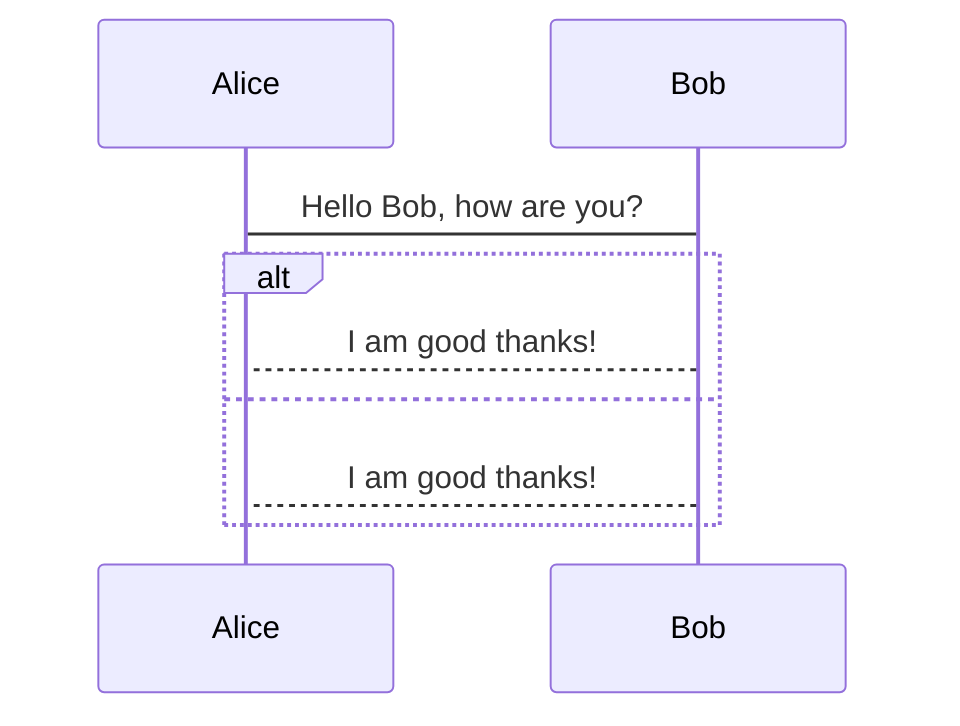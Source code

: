 sequenceDiagram
Alice->Bob: Hello Bob, how are you?
alt;Bob-->Alice: I am good thanks!
else # comment
Bob-->Alice: I am good thanks!
end